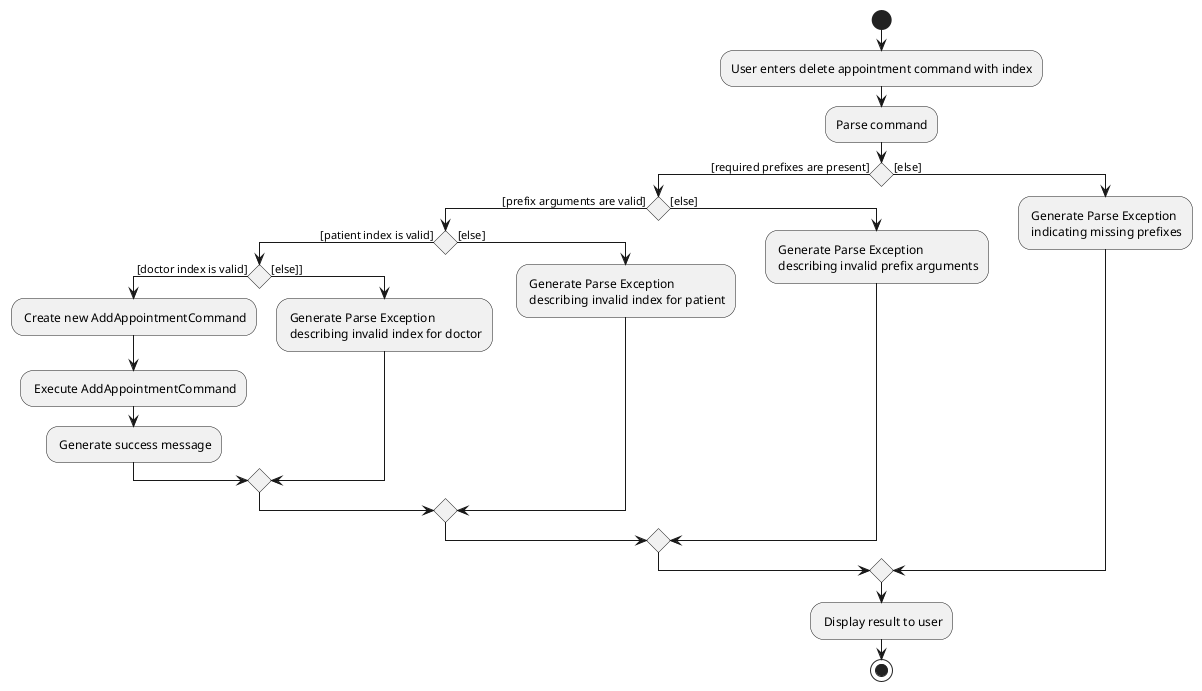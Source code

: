 @startuml
'https://plantuml.com/activity-diagram-beta

start
:User enters delete appointment command with index;
:Parse command;
if () then ([required prefixes are present])
  if () then ([prefix arguments are valid])
      if () then ([patient index is valid])
         if () then ([doctor index is valid])
            : Create new AddAppointmentCommand;
            : Execute AddAppointmentCommand;
            : Generate success message;
         else ([else]])
         : Generate Parse Exception\n describing invalid index for doctor;
         endif
      else ([else])
      : Generate Parse Exception\n describing invalid index for patient;
      endif
  else ([else])
  : Generate Parse Exception\n describing invalid prefix arguments;
  endif
else ([else])
: Generate Parse Exception\n indicating missing prefixes;
endif
: Display result to user;
stop

@enduml
